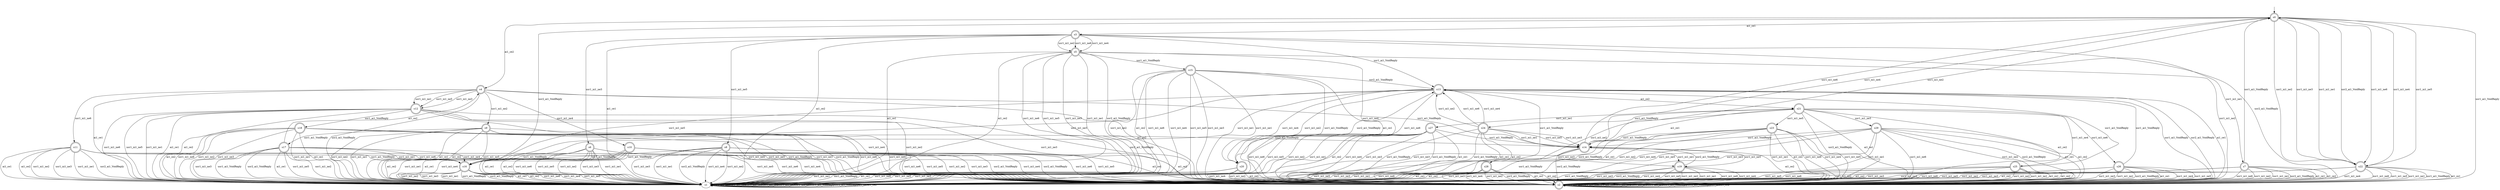 digraph T {
s0 [label="s0", shape=doublecircle];
s1 [label="s1"];
s2 [label="s2", shape=doublecircle];
s3 [label="s3", shape=doublecircle];
s4 [label="s4", shape=doublecircle];
s5 [label="s5", shape=doublecircle];
s6 [label="s6", shape=doublecircle];
s7 [label="s7", shape=doublecircle];
s8 [label="s8", shape=doublecircle];
s9 [label="s9", shape=doublecircle];
s10 [label="s10", shape=doublecircle];
s11 [label="s11", shape=doublecircle];
s12 [label="s12", shape=doublecircle];
s13 [label="s13", shape=doublecircle];
s14 [label="s14", shape=doublecircle];
s15 [label="s15", shape=doublecircle];
s16 [label="s16", shape=doublecircle];
s17 [label="s17", shape=doublecircle];
s18 [label="s18", shape=doublecircle];
s19 [label="s19", shape=doublecircle];
s20 [label="s20", shape=doublecircle];
s21 [label="s21", shape=doublecircle];
s22 [label="s22", shape=doublecircle];
s23 [label="s23", shape=doublecircle];
s24 [label="s24", shape=doublecircle];
s25 [label="s25", shape=doublecircle];
s26 [label="s26", shape=doublecircle];
s27 [label="s27", shape=doublecircle];
s28 [label="s28", shape=doublecircle];
s29 [label="s29", shape=doublecircle];
s0 -> s22 [label="usr1_ni1_ne6"];
s0 -> s22 [label="usr1_ni1_ne4"];
s0 -> s22 [label="usr1_ni1_ne5"];
s0 -> s22 [label="usr1_ni1_ne2"];
s0 -> s22 [label="usr1_ni1_ne3"];
s0 -> s22 [label="usr1_ni1_ne1"];
s0 -> s2 [label="usr1_ai1_VoidReply"];
s0 -> s1 [label="usr2_ai1_VoidReply"];
s0 -> s3 [label="ai1_ce1"];
s0 -> s4 [label="ai1_ce2"];
s1 -> s1 [label="usr1_ni1_ne6"];
s1 -> s1 [label="usr1_ni1_ne4"];
s1 -> s1 [label="usr1_ni1_ne5"];
s1 -> s1 [label="usr1_ni1_ne2"];
s1 -> s1 [label="usr1_ni1_ne3"];
s1 -> s1 [label="usr1_ni1_ne1"];
s1 -> s1 [label="usr1_ai1_VoidReply"];
s1 -> s1 [label="usr2_ai1_VoidReply"];
s1 -> s1 [label="ai1_ce1"];
s1 -> s1 [label="ai1_ce2"];
s2 -> s2 [label="usr1_ni1_ne6"];
s2 -> s2 [label="usr1_ni1_ne4"];
s2 -> s2 [label="usr1_ni1_ne5"];
s2 -> s2 [label="usr1_ni1_ne2"];
s2 -> s2 [label="usr1_ni1_ne3"];
s2 -> s2 [label="usr1_ni1_ne1"];
s2 -> s2 [label="usr1_ai1_VoidReply"];
s2 -> s2 [label="usr2_ai1_VoidReply"];
s2 -> s2 [label="ai1_ce1"];
s2 -> s2 [label="ai1_ce2"];
s3 -> s5 [label="usr1_ni1_ne6"];
s3 -> s5 [label="usr1_ni1_ne4"];
s3 -> s8 [label="usr1_ni1_ne5"];
s3 -> s5 [label="usr1_ni1_ne2"];
s3 -> s6 [label="usr1_ni1_ne3"];
s3 -> s7 [label="usr1_ni1_ne1"];
s3 -> s13 [label="usr1_ai1_VoidReply"];
s3 -> s2 [label="usr2_ai1_VoidReply"];
s3 -> s1 [label="ai1_ce1"];
s3 -> s1 [label="ai1_ce2"];
s4 -> s11 [label="usr1_ni1_ne6"];
s4 -> s10 [label="usr1_ni1_ne4"];
s4 -> s12 [label="usr1_ni1_ne5"];
s4 -> s9 [label="usr1_ni1_ne2"];
s4 -> s12 [label="usr1_ni1_ne3"];
s4 -> s12 [label="usr1_ni1_ne1"];
s4 -> s14 [label="usr1_ai1_VoidReply"];
s4 -> s1 [label="usr2_ai1_VoidReply"];
s4 -> s1 [label="ai1_ce1"];
s4 -> s2 [label="ai1_ce2"];
s5 -> s1 [label="usr1_ni1_ne6"];
s5 -> s2 [label="usr1_ni1_ne4"];
s5 -> s1 [label="usr1_ni1_ne5"];
s5 -> s2 [label="usr1_ni1_ne2"];
s5 -> s1 [label="usr1_ni1_ne3"];
s5 -> s1 [label="usr1_ni1_ne1"];
s5 -> s15 [label="usr1_ai1_VoidReply"];
s5 -> s1 [label="usr2_ai1_VoidReply"];
s5 -> s1 [label="ai1_ce1"];
s5 -> s1 [label="ai1_ce2"];
s6 -> s1 [label="usr1_ni1_ne6"];
s6 -> s2 [label="usr1_ni1_ne4"];
s6 -> s1 [label="usr1_ni1_ne5"];
s6 -> s1 [label="usr1_ni1_ne2"];
s6 -> s1 [label="usr1_ni1_ne3"];
s6 -> s1 [label="usr1_ni1_ne1"];
s6 -> s16 [label="usr1_ai1_VoidReply"];
s6 -> s2 [label="usr2_ai1_VoidReply"];
s6 -> s1 [label="ai1_ce1"];
s6 -> s1 [label="ai1_ce2"];
s7 -> s2 [label="usr1_ni1_ne6"];
s7 -> s1 [label="usr1_ni1_ne4"];
s7 -> s1 [label="usr1_ni1_ne5"];
s7 -> s2 [label="usr1_ni1_ne2"];
s7 -> s1 [label="usr1_ni1_ne3"];
s7 -> s2 [label="usr1_ni1_ne1"];
s7 -> s0 [label="usr1_ai1_VoidReply"];
s7 -> s2 [label="usr2_ai1_VoidReply"];
s7 -> s2 [label="ai1_ce1"];
s7 -> s2 [label="ai1_ce2"];
s8 -> s2 [label="usr1_ni1_ne6"];
s8 -> s1 [label="usr1_ni1_ne4"];
s8 -> s2 [label="usr1_ni1_ne5"];
s8 -> s1 [label="usr1_ni1_ne2"];
s8 -> s1 [label="usr1_ni1_ne3"];
s8 -> s1 [label="usr1_ni1_ne1"];
s8 -> s16 [label="usr1_ai1_VoidReply"];
s8 -> s1 [label="usr2_ai1_VoidReply"];
s8 -> s2 [label="ai1_ce1"];
s8 -> s2 [label="ai1_ce2"];
s9 -> s2 [label="usr1_ni1_ne6"];
s9 -> s2 [label="usr1_ni1_ne4"];
s9 -> s1 [label="usr1_ni1_ne5"];
s9 -> s1 [label="usr1_ni1_ne2"];
s9 -> s2 [label="usr1_ni1_ne3"];
s9 -> s1 [label="usr1_ni1_ne1"];
s9 -> s17 [label="usr1_ai1_VoidReply"];
s9 -> s2 [label="usr2_ai1_VoidReply"];
s9 -> s1 [label="ai1_ce1"];
s9 -> s1 [label="ai1_ce2"];
s10 -> s2 [label="usr1_ni1_ne6"];
s10 -> s1 [label="usr1_ni1_ne4"];
s10 -> s2 [label="usr1_ni1_ne5"];
s10 -> s2 [label="usr1_ni1_ne2"];
s10 -> s2 [label="usr1_ni1_ne3"];
s10 -> s1 [label="usr1_ni1_ne1"];
s10 -> s16 [label="usr1_ai1_VoidReply"];
s10 -> s2 [label="usr2_ai1_VoidReply"];
s10 -> s1 [label="ai1_ce1"];
s10 -> s1 [label="ai1_ce2"];
s11 -> s2 [label="usr1_ni1_ne6"];
s11 -> s2 [label="usr1_ni1_ne4"];
s11 -> s2 [label="usr1_ni1_ne5"];
s11 -> s1 [label="usr1_ni1_ne2"];
s11 -> s1 [label="usr1_ni1_ne3"];
s11 -> s1 [label="usr1_ni1_ne1"];
s11 -> s16 [label="usr1_ai1_VoidReply"];
s11 -> s1 [label="usr2_ai1_VoidReply"];
s11 -> s1 [label="ai1_ce1"];
s11 -> s1 [label="ai1_ce2"];
s12 -> s1 [label="usr1_ni1_ne6"];
s12 -> s2 [label="usr1_ni1_ne4"];
s12 -> s1 [label="usr1_ni1_ne5"];
s12 -> s2 [label="usr1_ni1_ne2"];
s12 -> s2 [label="usr1_ni1_ne3"];
s12 -> s1 [label="usr1_ni1_ne1"];
s12 -> s18 [label="usr1_ai1_VoidReply"];
s12 -> s2 [label="usr2_ai1_VoidReply"];
s12 -> s1 [label="ai1_ce1"];
s12 -> s1 [label="ai1_ce2"];
s13 -> s20 [label="usr1_ni1_ne6"];
s13 -> s20 [label="usr1_ni1_ne4"];
s13 -> s16 [label="usr1_ni1_ne5"];
s13 -> s20 [label="usr1_ni1_ne2"];
s13 -> s16 [label="usr1_ni1_ne3"];
s13 -> s16 [label="usr1_ni1_ne1"];
s13 -> s2 [label="usr1_ai1_VoidReply"];
s13 -> s2 [label="usr2_ai1_VoidReply"];
s13 -> s2 [label="ai1_ce1"];
s13 -> s21 [label="ai1_ce2"];
s14 -> s0 [label="usr1_ni1_ne6"];
s14 -> s0 [label="usr1_ni1_ne4"];
s14 -> s19 [label="usr1_ni1_ne5"];
s14 -> s0 [label="usr1_ni1_ne2"];
s14 -> s19 [label="usr1_ni1_ne3"];
s14 -> s19 [label="usr1_ni1_ne1"];
s14 -> s1 [label="usr1_ai1_VoidReply"];
s14 -> s2 [label="usr2_ai1_VoidReply"];
s14 -> s21 [label="ai1_ce1"];
s14 -> s2 [label="ai1_ce2"];
s15 -> s1 [label="usr1_ni1_ne6"];
s15 -> s1 [label="usr1_ni1_ne4"];
s15 -> s1 [label="usr1_ni1_ne5"];
s15 -> s1 [label="usr1_ni1_ne2"];
s15 -> s2 [label="usr1_ni1_ne3"];
s15 -> s2 [label="usr1_ni1_ne1"];
s15 -> s2 [label="usr1_ai1_VoidReply"];
s15 -> s13 [label="usr2_ai1_VoidReply"];
s15 -> s2 [label="ai1_ce1"];
s15 -> s1 [label="ai1_ce2"];
s16 -> s1 [label="usr1_ni1_ne6"];
s16 -> s1 [label="usr1_ni1_ne4"];
s16 -> s1 [label="usr1_ni1_ne5"];
s16 -> s1 [label="usr1_ni1_ne2"];
s16 -> s1 [label="usr1_ni1_ne3"];
s16 -> s1 [label="usr1_ni1_ne1"];
s16 -> s1 [label="usr1_ai1_VoidReply"];
s16 -> s1 [label="usr2_ai1_VoidReply"];
s16 -> s1 [label="ai1_ce1"];
s16 -> s1 [label="ai1_ce2"];
s17 -> s16 [label="usr1_ni1_ne6"];
s17 -> s16 [label="usr1_ni1_ne4"];
s17 -> s1 [label="usr1_ni1_ne5"];
s17 -> s1 [label="usr1_ni1_ne2"];
s17 -> s1 [label="usr1_ni1_ne3"];
s17 -> s16 [label="usr1_ni1_ne1"];
s17 -> s1 [label="usr1_ai1_VoidReply"];
s17 -> s1 [label="usr2_ai1_VoidReply"];
s17 -> s1 [label="ai1_ce1"];
s17 -> s4 [label="ai1_ce2"];
s18 -> s1 [label="usr1_ni1_ne6"];
s18 -> s2 [label="usr1_ni1_ne4"];
s18 -> s2 [label="usr1_ni1_ne5"];
s18 -> s1 [label="usr1_ni1_ne2"];
s18 -> s1 [label="usr1_ni1_ne3"];
s18 -> s1 [label="usr1_ni1_ne1"];
s18 -> s2 [label="usr1_ai1_VoidReply"];
s18 -> s14 [label="usr2_ai1_VoidReply"];
s18 -> s1 [label="ai1_ce1"];
s18 -> s1 [label="ai1_ce2"];
s19 -> s2 [label="usr1_ni1_ne6"];
s19 -> s2 [label="usr1_ni1_ne4"];
s19 -> s2 [label="usr1_ni1_ne5"];
s19 -> s2 [label="usr1_ni1_ne2"];
s19 -> s1 [label="usr1_ni1_ne3"];
s19 -> s2 [label="usr1_ni1_ne1"];
s19 -> s1 [label="usr1_ai1_VoidReply"];
s19 -> s14 [label="usr2_ai1_VoidReply"];
s19 -> s1 [label="ai1_ce1"];
s19 -> s1 [label="ai1_ce2"];
s20 -> s1 [label="usr1_ni1_ne6"];
s20 -> s2 [label="usr1_ni1_ne4"];
s20 -> s1 [label="usr1_ni1_ne5"];
s20 -> s2 [label="usr1_ni1_ne2"];
s20 -> s1 [label="usr1_ni1_ne3"];
s20 -> s1 [label="usr1_ni1_ne1"];
s20 -> s1 [label="usr1_ai1_VoidReply"];
s20 -> s13 [label="usr2_ai1_VoidReply"];
s20 -> s1 [label="ai1_ce1"];
s20 -> s2 [label="ai1_ce2"];
s21 -> s26 [label="usr1_ni1_ne6"];
s21 -> s25 [label="usr1_ni1_ne4"];
s21 -> s23 [label="usr1_ni1_ne5"];
s21 -> s28 [label="usr1_ni1_ne2"];
s21 -> s29 [label="usr1_ni1_ne3"];
s21 -> s27 [label="usr1_ni1_ne1"];
s21 -> s24 [label="usr1_ai1_VoidReply"];
s21 -> s2 [label="usr2_ai1_VoidReply"];
s21 -> s2 [label="ai1_ce1"];
s21 -> s2 [label="ai1_ce2"];
s22 -> s2 [label="usr1_ni1_ne6"];
s22 -> s1 [label="usr1_ni1_ne4"];
s22 -> s2 [label="usr1_ni1_ne5"];
s22 -> s1 [label="usr1_ni1_ne2"];
s22 -> s1 [label="usr1_ni1_ne3"];
s22 -> s2 [label="usr1_ni1_ne1"];
s22 -> s2 [label="usr1_ai1_VoidReply"];
s22 -> s0 [label="usr2_ai1_VoidReply"];
s22 -> s2 [label="ai1_ce1"];
s22 -> s1 [label="ai1_ce2"];
s23 -> s2 [label="usr1_ni1_ne6"];
s23 -> s2 [label="usr1_ni1_ne4"];
s23 -> s2 [label="usr1_ni1_ne5"];
s23 -> s1 [label="usr1_ni1_ne2"];
s23 -> s1 [label="usr1_ni1_ne3"];
s23 -> s2 [label="usr1_ni1_ne1"];
s23 -> s14 [label="usr1_ai1_VoidReply"];
s23 -> s1 [label="usr2_ai1_VoidReply"];
s23 -> s1 [label="ai1_ce1"];
s23 -> s2 [label="ai1_ce2"];
s24 -> s13 [label="usr1_ni1_ne6"];
s24 -> s13 [label="usr1_ni1_ne4"];
s24 -> s14 [label="usr1_ni1_ne5"];
s24 -> s13 [label="usr1_ni1_ne2"];
s24 -> s14 [label="usr1_ni1_ne3"];
s24 -> s14 [label="usr1_ni1_ne1"];
s24 -> s2 [label="usr1_ai1_VoidReply"];
s24 -> s2 [label="usr2_ai1_VoidReply"];
s24 -> s2 [label="ai1_ce1"];
s24 -> s2 [label="ai1_ce2"];
s25 -> s2 [label="usr1_ni1_ne6"];
s25 -> s1 [label="usr1_ni1_ne4"];
s25 -> s1 [label="usr1_ni1_ne5"];
s25 -> s2 [label="usr1_ni1_ne2"];
s25 -> s1 [label="usr1_ni1_ne3"];
s25 -> s2 [label="usr1_ni1_ne1"];
s25 -> s13 [label="usr1_ai1_VoidReply"];
s25 -> s1 [label="usr2_ai1_VoidReply"];
s25 -> s2 [label="ai1_ce1"];
s25 -> s2 [label="ai1_ce2"];
s26 -> s1 [label="usr1_ni1_ne6"];
s26 -> s2 [label="usr1_ni1_ne4"];
s26 -> s2 [label="usr1_ni1_ne5"];
s26 -> s1 [label="usr1_ni1_ne2"];
s26 -> s2 [label="usr1_ni1_ne3"];
s26 -> s2 [label="usr1_ni1_ne1"];
s26 -> s13 [label="usr1_ai1_VoidReply"];
s26 -> s2 [label="usr2_ai1_VoidReply"];
s26 -> s2 [label="ai1_ce1"];
s26 -> s1 [label="ai1_ce2"];
s27 -> s1 [label="usr1_ni1_ne6"];
s27 -> s2 [label="usr1_ni1_ne4"];
s27 -> s1 [label="usr1_ni1_ne5"];
s27 -> s1 [label="usr1_ni1_ne2"];
s27 -> s2 [label="usr1_ni1_ne3"];
s27 -> s1 [label="usr1_ni1_ne1"];
s27 -> s14 [label="usr1_ai1_VoidReply"];
s27 -> s2 [label="usr2_ai1_VoidReply"];
s27 -> s2 [label="ai1_ce1"];
s27 -> s1 [label="ai1_ce2"];
s28 -> s1 [label="usr1_ni1_ne6"];
s28 -> s2 [label="usr1_ni1_ne4"];
s28 -> s1 [label="usr1_ni1_ne5"];
s28 -> s2 [label="usr1_ni1_ne2"];
s28 -> s1 [label="usr1_ni1_ne3"];
s28 -> s1 [label="usr1_ni1_ne1"];
s28 -> s13 [label="usr1_ai1_VoidReply"];
s28 -> s2 [label="usr2_ai1_VoidReply"];
s28 -> s2 [label="ai1_ce1"];
s28 -> s2 [label="ai1_ce2"];
s29 -> s2 [label="usr1_ni1_ne6"];
s29 -> s1 [label="usr1_ni1_ne4"];
s29 -> s1 [label="usr1_ni1_ne5"];
s29 -> s2 [label="usr1_ni1_ne2"];
s29 -> s1 [label="usr1_ni1_ne3"];
s29 -> s1 [label="usr1_ni1_ne1"];
s29 -> s14 [label="usr1_ai1_VoidReply"];
s29 -> s2 [label="usr2_ai1_VoidReply"];
s29 -> s2 [label="ai1_ce1"];
s29 -> s2 [label="ai1_ce2"];
__start0 [shape=none, label=""];
__start0 -> s0 [label=""];
}
